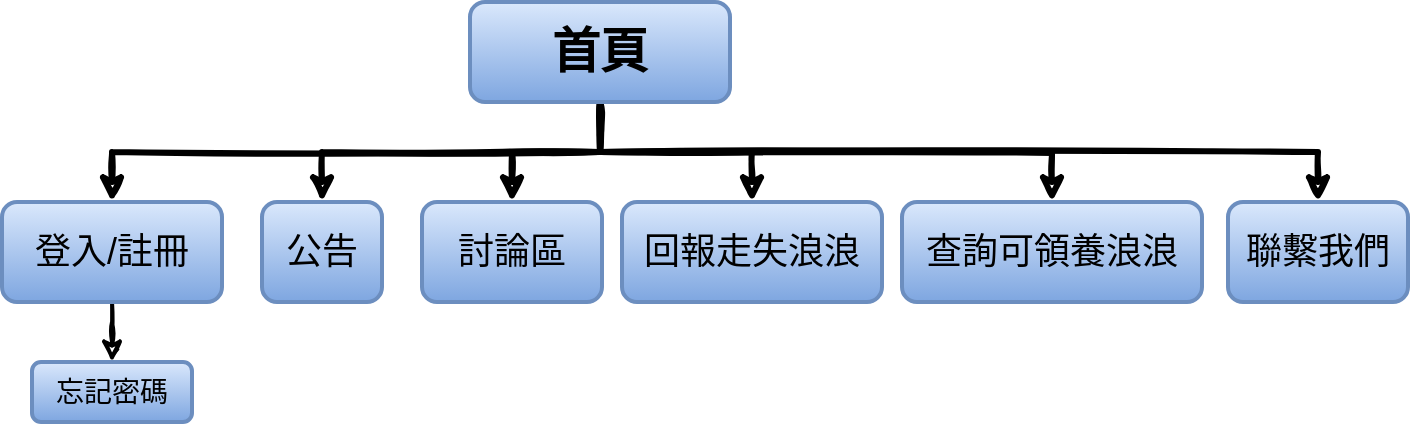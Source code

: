 <mxfile version="14.9.4" type="github" pages="3">
  <diagram id="C5RBs43oDa-KdzZeNtuy" name="Page-1">
    <mxGraphModel dx="868" dy="450" grid="1" gridSize="10" guides="1" tooltips="1" connect="1" arrows="1" fold="1" page="1" pageScale="1" pageWidth="827" pageHeight="1169" math="0" shadow="0">
      <root>
        <mxCell id="WIyWlLk6GJQsqaUBKTNV-0" />
        <mxCell id="WIyWlLk6GJQsqaUBKTNV-1" parent="WIyWlLk6GJQsqaUBKTNV-0" />
        <mxCell id="qFU6kJiqsKWw9SgyE2fp-27" style="edgeStyle=orthogonalEdgeStyle;orthogonalLoop=1;jettySize=auto;html=1;rounded=0;strokeWidth=3;sketch=1;fillColor=#dae8fc;gradientColor=#7ea6e0;" parent="WIyWlLk6GJQsqaUBKTNV-1" source="WIyWlLk6GJQsqaUBKTNV-3" target="qFU6kJiqsKWw9SgyE2fp-5" edge="1">
          <mxGeometry relative="1" as="geometry">
            <Array as="points">
              <mxPoint x="349" y="115" />
              <mxPoint x="305" y="115" />
            </Array>
          </mxGeometry>
        </mxCell>
        <mxCell id="qFU6kJiqsKWw9SgyE2fp-30" style="edgeStyle=orthogonalEdgeStyle;orthogonalLoop=1;jettySize=auto;html=1;exitX=0.5;exitY=1;exitDx=0;exitDy=0;entryX=0.5;entryY=0;entryDx=0;entryDy=0;rounded=0;strokeWidth=3;sketch=1;fillColor=#dae8fc;gradientColor=#7ea6e0;" parent="WIyWlLk6GJQsqaUBKTNV-1" source="WIyWlLk6GJQsqaUBKTNV-3" target="qFU6kJiqsKWw9SgyE2fp-6" edge="1">
          <mxGeometry relative="1" as="geometry" />
        </mxCell>
        <mxCell id="qFU6kJiqsKWw9SgyE2fp-32" style="edgeStyle=orthogonalEdgeStyle;orthogonalLoop=1;jettySize=auto;html=1;rounded=0;strokeWidth=3;sketch=1;fillColor=#dae8fc;gradientColor=#7ea6e0;" parent="WIyWlLk6GJQsqaUBKTNV-1" target="qFU6kJiqsKWw9SgyE2fp-7" edge="1">
          <mxGeometry relative="1" as="geometry">
            <mxPoint x="349" y="115" as="sourcePoint" />
          </mxGeometry>
        </mxCell>
        <mxCell id="qFU6kJiqsKWw9SgyE2fp-34" style="edgeStyle=orthogonalEdgeStyle;orthogonalLoop=1;jettySize=auto;html=1;exitX=0.5;exitY=1;exitDx=0;exitDy=0;rounded=0;strokeWidth=3;sketch=1;fillColor=#dae8fc;gradientColor=#7ea6e0;" parent="WIyWlLk6GJQsqaUBKTNV-1" source="WIyWlLk6GJQsqaUBKTNV-3" target="qFU6kJiqsKWw9SgyE2fp-0" edge="1">
          <mxGeometry relative="1" as="geometry" />
        </mxCell>
        <mxCell id="qFU6kJiqsKWw9SgyE2fp-35" style="edgeStyle=orthogonalEdgeStyle;orthogonalLoop=1;jettySize=auto;html=1;exitX=0.5;exitY=1;exitDx=0;exitDy=0;entryX=0.5;entryY=0;entryDx=0;entryDy=0;rounded=0;strokeWidth=3;sketch=1;fillColor=#dae8fc;gradientColor=#7ea6e0;" parent="WIyWlLk6GJQsqaUBKTNV-1" source="WIyWlLk6GJQsqaUBKTNV-3" target="qFU6kJiqsKWw9SgyE2fp-4" edge="1">
          <mxGeometry relative="1" as="geometry" />
        </mxCell>
        <mxCell id="u5j7smYPGPSjP9-D45vy-1" style="edgeStyle=orthogonalEdgeStyle;rounded=0;sketch=1;orthogonalLoop=1;jettySize=auto;html=1;exitX=0.5;exitY=1;exitDx=0;exitDy=0;entryX=0.5;entryY=0;entryDx=0;entryDy=0;endArrow=classic;endFill=0;strokeWidth=3;" edge="1" parent="WIyWlLk6GJQsqaUBKTNV-1" source="WIyWlLk6GJQsqaUBKTNV-3" target="u5j7smYPGPSjP9-D45vy-0">
          <mxGeometry relative="1" as="geometry" />
        </mxCell>
        <mxCell id="WIyWlLk6GJQsqaUBKTNV-3" value="&lt;font style=&quot;vertical-align: inherit&quot;&gt;&lt;font style=&quot;vertical-align: inherit&quot;&gt;&lt;font style=&quot;vertical-align: inherit&quot;&gt;&lt;font style=&quot;vertical-align: inherit&quot;&gt;&lt;font style=&quot;vertical-align: inherit&quot;&gt;&lt;font style=&quot;vertical-align: inherit ; font-size: 24px&quot;&gt;&lt;b&gt;首頁&lt;/b&gt;&lt;/font&gt;&lt;/font&gt;&lt;/font&gt;&lt;/font&gt;&lt;/font&gt;&lt;/font&gt;" style="rounded=1;whiteSpace=wrap;html=1;fontSize=12;glass=0;strokeWidth=2;shadow=0;fillColor=#dae8fc;strokeColor=#6c8ebf;gradientColor=#7ea6e0;" parent="WIyWlLk6GJQsqaUBKTNV-1" vertex="1">
          <mxGeometry x="284" y="40" width="130" height="50" as="geometry" />
        </mxCell>
        <mxCell id="qFU6kJiqsKWw9SgyE2fp-67" value="" style="edgeStyle=orthogonalEdgeStyle;rounded=0;sketch=1;orthogonalLoop=1;jettySize=auto;html=1;shadow=0;strokeWidth=2;" parent="WIyWlLk6GJQsqaUBKTNV-1" source="qFU6kJiqsKWw9SgyE2fp-0" target="qFU6kJiqsKWw9SgyE2fp-37" edge="1">
          <mxGeometry relative="1" as="geometry" />
        </mxCell>
        <mxCell id="qFU6kJiqsKWw9SgyE2fp-0" value="&lt;font style=&quot;vertical-align: inherit&quot;&gt;&lt;font style=&quot;vertical-align: inherit&quot;&gt;&lt;font style=&quot;vertical-align: inherit&quot;&gt;&lt;font style=&quot;vertical-align: inherit&quot;&gt;&lt;font style=&quot;vertical-align: inherit&quot;&gt;&lt;font style=&quot;vertical-align: inherit ; font-size: 18px&quot;&gt;登入/註冊&lt;/font&gt;&lt;/font&gt;&lt;/font&gt;&lt;/font&gt;&lt;/font&gt;&lt;/font&gt;" style="rounded=1;whiteSpace=wrap;html=1;strokeWidth=2;fillColor=#dae8fc;strokeColor=#6c8ebf;gradientColor=#7ea6e0;" parent="WIyWlLk6GJQsqaUBKTNV-1" vertex="1">
          <mxGeometry x="50" y="140" width="110" height="50" as="geometry" />
        </mxCell>
        <mxCell id="qFU6kJiqsKWw9SgyE2fp-4" value="&lt;font style=&quot;vertical-align: inherit&quot;&gt;&lt;font style=&quot;vertical-align: inherit&quot;&gt;&lt;font style=&quot;vertical-align: inherit&quot;&gt;&lt;font style=&quot;vertical-align: inherit ; font-size: 18px&quot;&gt;公告&lt;/font&gt;&lt;/font&gt;&lt;/font&gt;&lt;/font&gt;" style="rounded=1;whiteSpace=wrap;html=1;strokeWidth=2;fillColor=#dae8fc;strokeColor=#6c8ebf;gradientColor=#7ea6e0;" parent="WIyWlLk6GJQsqaUBKTNV-1" vertex="1">
          <mxGeometry x="180" y="140" width="60" height="50" as="geometry" />
        </mxCell>
        <mxCell id="qFU6kJiqsKWw9SgyE2fp-5" value="&lt;font style=&quot;vertical-align: inherit&quot;&gt;&lt;font style=&quot;vertical-align: inherit&quot;&gt;&lt;font style=&quot;vertical-align: inherit&quot;&gt;&lt;font style=&quot;vertical-align: inherit&quot;&gt;&lt;font style=&quot;vertical-align: inherit&quot;&gt;&lt;font style=&quot;vertical-align: inherit ; font-size: 18px&quot;&gt;討論區&lt;/font&gt;&lt;/font&gt;&lt;/font&gt;&lt;/font&gt;&lt;/font&gt;&lt;/font&gt;" style="rounded=1;whiteSpace=wrap;html=1;strokeWidth=2;fillColor=#dae8fc;strokeColor=#6c8ebf;gradientColor=#7ea6e0;" parent="WIyWlLk6GJQsqaUBKTNV-1" vertex="1">
          <mxGeometry x="260" y="140" width="90" height="50" as="geometry" />
        </mxCell>
        <mxCell id="qFU6kJiqsKWw9SgyE2fp-6" value="&lt;font style=&quot;vertical-align: inherit&quot;&gt;&lt;font style=&quot;vertical-align: inherit&quot;&gt;&lt;font style=&quot;vertical-align: inherit&quot;&gt;&lt;font style=&quot;vertical-align: inherit&quot;&gt;&lt;font style=&quot;vertical-align: inherit&quot;&gt;&lt;font style=&quot;vertical-align: inherit&quot;&gt;&lt;font style=&quot;vertical-align: inherit&quot;&gt;&lt;font style=&quot;vertical-align: inherit&quot;&gt;&lt;font style=&quot;vertical-align: inherit&quot;&gt;&lt;font style=&quot;vertical-align: inherit&quot;&gt;&lt;font style=&quot;vertical-align: inherit&quot;&gt;&lt;font style=&quot;vertical-align: inherit&quot;&gt;&lt;font style=&quot;vertical-align: inherit&quot;&gt;&lt;font style=&quot;vertical-align: inherit&quot;&gt;&lt;font style=&quot;vertical-align: inherit&quot;&gt;&lt;font style=&quot;vertical-align: inherit&quot;&gt;&lt;font style=&quot;vertical-align: inherit&quot;&gt;&lt;font style=&quot;vertical-align: inherit ; font-size: 18px&quot;&gt;回報走失浪浪&lt;/font&gt;&lt;/font&gt;&lt;/font&gt;&lt;/font&gt;&lt;/font&gt;&lt;/font&gt;&lt;/font&gt;&lt;/font&gt;&lt;/font&gt;&lt;/font&gt;&lt;/font&gt;&lt;/font&gt;&lt;/font&gt;&lt;/font&gt;&lt;/font&gt;&lt;/font&gt;&lt;/font&gt;&lt;/font&gt;" style="rounded=1;whiteSpace=wrap;html=1;strokeWidth=2;fillColor=#dae8fc;strokeColor=#6c8ebf;gradientColor=#7ea6e0;" parent="WIyWlLk6GJQsqaUBKTNV-1" vertex="1">
          <mxGeometry x="360" y="140" width="130" height="50" as="geometry" />
        </mxCell>
        <mxCell id="qFU6kJiqsKWw9SgyE2fp-7" value="&lt;font style=&quot;vertical-align: inherit&quot;&gt;&lt;font style=&quot;vertical-align: inherit&quot;&gt;&lt;font style=&quot;vertical-align: inherit&quot;&gt;&lt;font style=&quot;vertical-align: inherit&quot;&gt;&lt;font style=&quot;vertical-align: inherit&quot;&gt;&lt;font style=&quot;vertical-align: inherit&quot;&gt;&lt;font style=&quot;vertical-align: inherit&quot;&gt;&lt;font style=&quot;vertical-align: inherit&quot;&gt;&lt;font style=&quot;vertical-align: inherit&quot;&gt;&lt;font style=&quot;vertical-align: inherit&quot;&gt;&lt;font style=&quot;vertical-align: inherit&quot;&gt;&lt;font style=&quot;vertical-align: inherit ; font-size: 18px&quot;&gt;&lt;font style=&quot;vertical-align: inherit&quot;&gt;&lt;font style=&quot;vertical-align: inherit&quot;&gt;&lt;font style=&quot;vertical-align: inherit&quot;&gt;&lt;font style=&quot;vertical-align: inherit&quot;&gt;&lt;font style=&quot;vertical-align: inherit&quot;&gt;&lt;font style=&quot;vertical-align: inherit&quot;&gt;&lt;font style=&quot;vertical-align: inherit&quot;&gt;&lt;font style=&quot;vertical-align: inherit&quot;&gt;查詢可領養浪浪&lt;/font&gt;&lt;/font&gt;&lt;/font&gt;&lt;/font&gt;&lt;/font&gt;&lt;/font&gt;&lt;/font&gt;&lt;/font&gt;&lt;/font&gt;&lt;/font&gt;&lt;/font&gt;&lt;/font&gt;&lt;/font&gt;&lt;/font&gt;&lt;/font&gt;&lt;/font&gt;&lt;/font&gt;&lt;/font&gt;&lt;/font&gt;&lt;/font&gt;" style="rounded=1;whiteSpace=wrap;html=1;strokeWidth=2;fillColor=#dae8fc;strokeColor=#6c8ebf;gradientColor=#7ea6e0;" parent="WIyWlLk6GJQsqaUBKTNV-1" vertex="1">
          <mxGeometry x="500" y="140" width="150" height="50" as="geometry" />
        </mxCell>
        <mxCell id="qFU6kJiqsKWw9SgyE2fp-37" value="&lt;font style=&quot;font-size: 14px&quot;&gt;忘記密碼&lt;/font&gt;" style="rounded=1;whiteSpace=wrap;html=1;strokeWidth=2;fillColor=#dae8fc;strokeColor=#6c8ebf;gradientColor=#7ea6e0;" parent="WIyWlLk6GJQsqaUBKTNV-1" vertex="1">
          <mxGeometry x="65" y="220" width="80" height="30" as="geometry" />
        </mxCell>
        <mxCell id="u5j7smYPGPSjP9-D45vy-0" value="&lt;span style=&quot;font-size: 18px&quot;&gt;聯繫我們&lt;/span&gt;" style="rounded=1;whiteSpace=wrap;html=1;strokeWidth=2;fillColor=#dae8fc;strokeColor=#6c8ebf;gradientColor=#7ea6e0;" vertex="1" parent="WIyWlLk6GJQsqaUBKTNV-1">
          <mxGeometry x="663" y="140" width="90" height="50" as="geometry" />
        </mxCell>
      </root>
    </mxGraphModel>
  </diagram>
  <diagram id="ylwPrpy8vo04IY9MgSTe" name="Page-2">
    <mxGraphModel dx="868" dy="450" grid="1" gridSize="10" guides="1" tooltips="1" connect="1" arrows="1" fold="1" page="1" pageScale="1" pageWidth="827" pageHeight="1169" math="0" shadow="0">
      <root>
        <mxCell id="2uOfOnQ0oqOnc-Azucxp-0" />
        <mxCell id="2uOfOnQ0oqOnc-Azucxp-1" parent="2uOfOnQ0oqOnc-Azucxp-0" />
        <mxCell id="KVXqDyoey2azLMz4zR9g-3" value="&lt;font style=&quot;font-size: 18px&quot;&gt;&lt;b&gt;&lt;br&gt;&lt;/b&gt;&lt;br&gt;&lt;/font&gt;" style="shape=actor;whiteSpace=wrap;html=1;strokeWidth=2;fillColor=#dae8fc;strokeColor=#6c8ebf;gradientColor=#7ea6e0;" parent="2uOfOnQ0oqOnc-Azucxp-1" vertex="1">
          <mxGeometry x="87" y="111" width="60" height="70" as="geometry" />
        </mxCell>
        <mxCell id="KVXqDyoey2azLMz4zR9g-4" value="&lt;font style=&quot;vertical-align: inherit&quot;&gt;&lt;font style=&quot;vertical-align: inherit&quot;&gt;&lt;font style=&quot;vertical-align: inherit&quot;&gt;&lt;font style=&quot;vertical-align: inherit&quot;&gt;&lt;font style=&quot;vertical-align: inherit&quot;&gt;&lt;font style=&quot;vertical-align: inherit ; font-size: 18px&quot;&gt;查看通報紀錄&lt;/font&gt;&lt;/font&gt;&lt;/font&gt;&lt;/font&gt;&lt;/font&gt;&lt;/font&gt;" style="rounded=1;whiteSpace=wrap;html=1;strokeWidth=2;fillColor=#dae8fc;strokeColor=#6c8ebf;gradientColor=#7ea6e0;" parent="2uOfOnQ0oqOnc-Azucxp-1" vertex="1">
          <mxGeometry x="165" y="240" width="130" height="50" as="geometry" />
        </mxCell>
        <mxCell id="KVXqDyoey2azLMz4zR9g-5" value="&lt;font style=&quot;vertical-align: inherit&quot;&gt;&lt;font style=&quot;vertical-align: inherit&quot;&gt;&lt;font style=&quot;vertical-align: inherit&quot;&gt;&lt;font style=&quot;vertical-align: inherit&quot;&gt;&lt;font style=&quot;vertical-align: inherit&quot;&gt;&lt;font style=&quot;vertical-align: inherit ; font-size: 18px&quot;&gt;收藏待認養浪浪&lt;/font&gt;&lt;/font&gt;&lt;/font&gt;&lt;/font&gt;&lt;/font&gt;&lt;/font&gt;" style="rounded=1;whiteSpace=wrap;html=1;strokeWidth=2;fillColor=#dae8fc;strokeColor=#6c8ebf;gradientColor=#7ea6e0;" parent="2uOfOnQ0oqOnc-Azucxp-1" vertex="1">
          <mxGeometry x="320" y="240" width="130" height="50" as="geometry" />
        </mxCell>
        <mxCell id="KVXqDyoey2azLMz4zR9g-6" value="" style="edgeStyle=orthogonalEdgeStyle;rounded=1;sketch=1;orthogonalLoop=1;jettySize=auto;html=1;shadow=0;strokeWidth=2;fillColor=#dae8fc;gradientColor=#7ea6e0;" parent="2uOfOnQ0oqOnc-Azucxp-1" source="KVXqDyoey2azLMz4zR9g-7" target="KVXqDyoey2azLMz4zR9g-8" edge="1">
          <mxGeometry relative="1" as="geometry" />
        </mxCell>
        <mxCell id="KVXqDyoey2azLMz4zR9g-7" value="&lt;span style=&quot;font-size: 18px&quot;&gt;我的帳戶&lt;/span&gt;" style="rounded=1;whiteSpace=wrap;html=1;strokeWidth=2;fillColor=#dae8fc;strokeColor=#6c8ebf;gradientColor=#7ea6e0;" parent="2uOfOnQ0oqOnc-Azucxp-1" vertex="1">
          <mxGeometry x="30" y="240" width="110" height="50" as="geometry" />
        </mxCell>
        <mxCell id="KVXqDyoey2azLMz4zR9g-8" value="&lt;font style=&quot;font-size: 14px&quot;&gt;基本資料修改&lt;/font&gt;" style="rounded=1;whiteSpace=wrap;html=1;strokeWidth=2;fillColor=#dae8fc;strokeColor=#6c8ebf;gradientColor=#7ea6e0;" parent="2uOfOnQ0oqOnc-Azucxp-1" vertex="1">
          <mxGeometry x="37.5" y="320" width="95" height="40" as="geometry" />
        </mxCell>
        <mxCell id="KVXqDyoey2azLMz4zR9g-9" style="edgeStyle=orthogonalEdgeStyle;orthogonalLoop=1;jettySize=auto;html=1;rounded=0;strokeWidth=3;sketch=1;fillColor=#dae8fc;gradientColor=#7ea6e0;" parent="2uOfOnQ0oqOnc-Azucxp-1" source="KVXqDyoey2azLMz4zR9g-14" target="KVXqDyoey2azLMz4zR9g-19" edge="1">
          <mxGeometry relative="1" as="geometry">
            <Array as="points">
              <mxPoint x="399" y="125" />
              <mxPoint x="355" y="125" />
            </Array>
          </mxGeometry>
        </mxCell>
        <mxCell id="KVXqDyoey2azLMz4zR9g-10" style="edgeStyle=orthogonalEdgeStyle;orthogonalLoop=1;jettySize=auto;html=1;exitX=0.5;exitY=1;exitDx=0;exitDy=0;entryX=0.5;entryY=0;entryDx=0;entryDy=0;rounded=0;strokeWidth=3;sketch=1;fillColor=#dae8fc;gradientColor=#7ea6e0;" parent="2uOfOnQ0oqOnc-Azucxp-1" source="KVXqDyoey2azLMz4zR9g-14" target="KVXqDyoey2azLMz4zR9g-20" edge="1">
          <mxGeometry relative="1" as="geometry" />
        </mxCell>
        <mxCell id="KVXqDyoey2azLMz4zR9g-11" style="edgeStyle=orthogonalEdgeStyle;orthogonalLoop=1;jettySize=auto;html=1;rounded=0;strokeWidth=3;sketch=1;fillColor=#dae8fc;gradientColor=#7ea6e0;" parent="2uOfOnQ0oqOnc-Azucxp-1" target="KVXqDyoey2azLMz4zR9g-21" edge="1">
          <mxGeometry relative="1" as="geometry">
            <mxPoint x="399" y="125" as="sourcePoint" />
          </mxGeometry>
        </mxCell>
        <mxCell id="KVXqDyoey2azLMz4zR9g-12" style="edgeStyle=orthogonalEdgeStyle;orthogonalLoop=1;jettySize=auto;html=1;exitX=0.5;exitY=1;exitDx=0;exitDy=0;rounded=0;strokeWidth=3;sketch=1;fillColor=#dae8fc;gradientColor=#7ea6e0;" parent="2uOfOnQ0oqOnc-Azucxp-1" source="KVXqDyoey2azLMz4zR9g-14" edge="1">
          <mxGeometry relative="1" as="geometry">
            <mxPoint x="155" y="150" as="targetPoint" />
          </mxGeometry>
        </mxCell>
        <mxCell id="KVXqDyoey2azLMz4zR9g-13" style="edgeStyle=orthogonalEdgeStyle;orthogonalLoop=1;jettySize=auto;html=1;exitX=0.5;exitY=1;exitDx=0;exitDy=0;entryX=0.5;entryY=0;entryDx=0;entryDy=0;rounded=0;strokeWidth=3;sketch=1;fillColor=#dae8fc;gradientColor=#7ea6e0;" parent="2uOfOnQ0oqOnc-Azucxp-1" source="KVXqDyoey2azLMz4zR9g-14" target="KVXqDyoey2azLMz4zR9g-18" edge="1">
          <mxGeometry relative="1" as="geometry" />
        </mxCell>
        <mxCell id="NdOTBrbip_YBvgTUANbs-1" style="edgeStyle=orthogonalEdgeStyle;rounded=0;sketch=1;orthogonalLoop=1;jettySize=auto;html=1;exitX=0.5;exitY=1;exitDx=0;exitDy=0;endArrow=classic;endFill=0;strokeWidth=3;" edge="1" parent="2uOfOnQ0oqOnc-Azucxp-1" source="KVXqDyoey2azLMz4zR9g-14" target="NdOTBrbip_YBvgTUANbs-0">
          <mxGeometry relative="1" as="geometry" />
        </mxCell>
        <mxCell id="KVXqDyoey2azLMz4zR9g-14" value="&lt;font style=&quot;vertical-align: inherit&quot;&gt;&lt;font style=&quot;vertical-align: inherit&quot;&gt;&lt;font style=&quot;vertical-align: inherit&quot;&gt;&lt;font style=&quot;vertical-align: inherit&quot;&gt;&lt;font style=&quot;vertical-align: inherit&quot;&gt;&lt;font style=&quot;vertical-align: inherit ; font-size: 24px&quot;&gt;&lt;b&gt;首頁&lt;/b&gt;&lt;/font&gt;&lt;/font&gt;&lt;/font&gt;&lt;/font&gt;&lt;/font&gt;&lt;/font&gt;" style="rounded=1;whiteSpace=wrap;html=1;fontSize=12;glass=0;strokeWidth=2;shadow=0;fillColor=#dae8fc;strokeColor=#6c8ebf;gradientColor=#7ea6e0;" parent="2uOfOnQ0oqOnc-Azucxp-1" vertex="1">
          <mxGeometry x="334" y="50" width="130" height="50" as="geometry" />
        </mxCell>
        <mxCell id="KVXqDyoey2azLMz4zR9g-18" value="&lt;font style=&quot;vertical-align: inherit&quot;&gt;&lt;font style=&quot;vertical-align: inherit&quot;&gt;&lt;font style=&quot;vertical-align: inherit&quot;&gt;&lt;font style=&quot;vertical-align: inherit ; font-size: 18px&quot;&gt;公告&lt;/font&gt;&lt;/font&gt;&lt;/font&gt;&lt;/font&gt;" style="rounded=1;whiteSpace=wrap;html=1;strokeWidth=2;fillColor=#dae8fc;strokeColor=#6c8ebf;gradientColor=#7ea6e0;" parent="2uOfOnQ0oqOnc-Azucxp-1" vertex="1">
          <mxGeometry x="240" y="150" width="60" height="50" as="geometry" />
        </mxCell>
        <mxCell id="KVXqDyoey2azLMz4zR9g-19" value="&lt;font style=&quot;vertical-align: inherit&quot;&gt;&lt;font style=&quot;vertical-align: inherit&quot;&gt;&lt;font style=&quot;vertical-align: inherit&quot;&gt;&lt;font style=&quot;vertical-align: inherit&quot;&gt;&lt;font style=&quot;vertical-align: inherit&quot;&gt;&lt;font style=&quot;vertical-align: inherit ; font-size: 18px&quot;&gt;討論區&lt;/font&gt;&lt;/font&gt;&lt;/font&gt;&lt;/font&gt;&lt;/font&gt;&lt;/font&gt;" style="rounded=1;whiteSpace=wrap;html=1;strokeWidth=2;fillColor=#dae8fc;strokeColor=#6c8ebf;gradientColor=#7ea6e0;" parent="2uOfOnQ0oqOnc-Azucxp-1" vertex="1">
          <mxGeometry x="310" y="150" width="90" height="50" as="geometry" />
        </mxCell>
        <mxCell id="KVXqDyoey2azLMz4zR9g-20" value="&lt;font style=&quot;vertical-align: inherit&quot;&gt;&lt;font style=&quot;vertical-align: inherit&quot;&gt;&lt;font style=&quot;vertical-align: inherit&quot;&gt;&lt;font style=&quot;vertical-align: inherit&quot;&gt;&lt;font style=&quot;vertical-align: inherit&quot;&gt;&lt;font style=&quot;vertical-align: inherit&quot;&gt;&lt;font style=&quot;vertical-align: inherit&quot;&gt;&lt;font style=&quot;vertical-align: inherit&quot;&gt;&lt;font style=&quot;vertical-align: inherit&quot;&gt;&lt;font style=&quot;vertical-align: inherit&quot;&gt;&lt;font style=&quot;vertical-align: inherit&quot;&gt;&lt;font style=&quot;vertical-align: inherit&quot;&gt;&lt;font style=&quot;vertical-align: inherit&quot;&gt;&lt;font style=&quot;vertical-align: inherit&quot;&gt;&lt;font style=&quot;vertical-align: inherit&quot;&gt;&lt;font style=&quot;vertical-align: inherit&quot;&gt;&lt;font style=&quot;vertical-align: inherit&quot;&gt;&lt;font style=&quot;vertical-align: inherit ; font-size: 18px&quot;&gt;回報走失浪浪&lt;/font&gt;&lt;/font&gt;&lt;/font&gt;&lt;/font&gt;&lt;/font&gt;&lt;/font&gt;&lt;/font&gt;&lt;/font&gt;&lt;/font&gt;&lt;/font&gt;&lt;/font&gt;&lt;/font&gt;&lt;/font&gt;&lt;/font&gt;&lt;/font&gt;&lt;/font&gt;&lt;/font&gt;&lt;/font&gt;" style="rounded=1;whiteSpace=wrap;html=1;strokeWidth=2;fillColor=#dae8fc;strokeColor=#6c8ebf;gradientColor=#7ea6e0;" parent="2uOfOnQ0oqOnc-Azucxp-1" vertex="1">
          <mxGeometry x="410" y="150" width="130" height="50" as="geometry" />
        </mxCell>
        <mxCell id="KVXqDyoey2azLMz4zR9g-21" value="&lt;font style=&quot;vertical-align: inherit&quot;&gt;&lt;font style=&quot;vertical-align: inherit&quot;&gt;&lt;font style=&quot;vertical-align: inherit&quot;&gt;&lt;font style=&quot;vertical-align: inherit&quot;&gt;&lt;font style=&quot;vertical-align: inherit&quot;&gt;&lt;font style=&quot;vertical-align: inherit&quot;&gt;&lt;font style=&quot;vertical-align: inherit&quot;&gt;&lt;font style=&quot;vertical-align: inherit&quot;&gt;&lt;font style=&quot;vertical-align: inherit&quot;&gt;&lt;font style=&quot;vertical-align: inherit&quot;&gt;&lt;font style=&quot;vertical-align: inherit&quot;&gt;&lt;font style=&quot;vertical-align: inherit ; font-size: 18px&quot;&gt;&lt;font style=&quot;vertical-align: inherit&quot;&gt;&lt;font style=&quot;vertical-align: inherit&quot;&gt;&lt;font style=&quot;vertical-align: inherit&quot;&gt;&lt;font style=&quot;vertical-align: inherit&quot;&gt;&lt;font style=&quot;vertical-align: inherit&quot;&gt;&lt;font style=&quot;vertical-align: inherit&quot;&gt;&lt;font style=&quot;vertical-align: inherit&quot;&gt;&lt;font style=&quot;vertical-align: inherit&quot;&gt;查詢可領養浪浪&lt;/font&gt;&lt;/font&gt;&lt;/font&gt;&lt;/font&gt;&lt;/font&gt;&lt;/font&gt;&lt;/font&gt;&lt;/font&gt;&lt;/font&gt;&lt;/font&gt;&lt;/font&gt;&lt;/font&gt;&lt;/font&gt;&lt;/font&gt;&lt;/font&gt;&lt;/font&gt;&lt;/font&gt;&lt;/font&gt;&lt;/font&gt;&lt;/font&gt;" style="rounded=1;whiteSpace=wrap;html=1;strokeWidth=2;fillColor=#dae8fc;strokeColor=#6c8ebf;gradientColor=#7ea6e0;" parent="2uOfOnQ0oqOnc-Azucxp-1" vertex="1">
          <mxGeometry x="550" y="150" width="150" height="50" as="geometry" />
        </mxCell>
        <mxCell id="KVXqDyoey2azLMz4zR9g-23" style="edgeStyle=orthogonalEdgeStyle;rounded=0;sketch=1;orthogonalLoop=1;jettySize=auto;html=1;exitX=0.5;exitY=1;exitDx=0;exitDy=0;shadow=0;strokeColor=#000000;strokeWidth=2;" parent="2uOfOnQ0oqOnc-Azucxp-1" source="KVXqDyoey2azLMz4zR9g-3" target="KVXqDyoey2azLMz4zR9g-3" edge="1">
          <mxGeometry relative="1" as="geometry" />
        </mxCell>
        <mxCell id="u2h1riTPJAJKMvZRWZSC-2" value="" style="edgeStyle=orthogonalEdgeStyle;rounded=0;orthogonalLoop=1;jettySize=auto;html=1;" edge="1" parent="2uOfOnQ0oqOnc-Azucxp-1" source="KVXqDyoey2azLMz4zR9g-24">
          <mxGeometry relative="1" as="geometry">
            <mxPoint x="380" y="220" as="targetPoint" />
          </mxGeometry>
        </mxCell>
        <mxCell id="u2h1riTPJAJKMvZRWZSC-10" value="" style="edgeStyle=orthogonalEdgeStyle;rounded=0;sketch=1;orthogonalLoop=1;jettySize=auto;html=1;endArrow=classic;endFill=0;strokeWidth=3;" edge="1" parent="2uOfOnQ0oqOnc-Azucxp-1" source="u2h1riTPJAJKMvZRWZSC-4" target="KVXqDyoey2azLMz4zR9g-4">
          <mxGeometry relative="1" as="geometry" />
        </mxCell>
        <mxCell id="u2h1riTPJAJKMvZRWZSC-11" style="edgeStyle=orthogonalEdgeStyle;rounded=0;sketch=1;orthogonalLoop=1;jettySize=auto;html=1;exitX=0.5;exitY=1;exitDx=0;exitDy=0;entryX=0.5;entryY=0;entryDx=0;entryDy=0;endArrow=classic;endFill=0;strokeWidth=3;" edge="1" parent="2uOfOnQ0oqOnc-Azucxp-1" source="u2h1riTPJAJKMvZRWZSC-4" target="KVXqDyoey2azLMz4zR9g-7">
          <mxGeometry relative="1" as="geometry" />
        </mxCell>
        <mxCell id="u2h1riTPJAJKMvZRWZSC-12" style="edgeStyle=orthogonalEdgeStyle;rounded=0;sketch=1;orthogonalLoop=1;jettySize=auto;html=1;exitX=0.5;exitY=1;exitDx=0;exitDy=0;entryX=0.5;entryY=0;entryDx=0;entryDy=0;endArrow=classic;endFill=0;strokeWidth=3;" edge="1" parent="2uOfOnQ0oqOnc-Azucxp-1" source="u2h1riTPJAJKMvZRWZSC-4" target="KVXqDyoey2azLMz4zR9g-5">
          <mxGeometry relative="1" as="geometry" />
        </mxCell>
        <mxCell id="u2h1riTPJAJKMvZRWZSC-4" value="&lt;span style=&quot;font-size: 18px&quot;&gt;會員中心&lt;/span&gt;" style="rounded=1;whiteSpace=wrap;html=1;strokeWidth=2;fillColor=#dae8fc;strokeColor=#6c8ebf;gradientColor=#7ea6e0;opacity=90;" vertex="1" parent="2uOfOnQ0oqOnc-Azucxp-1">
          <mxGeometry x="107.5" y="150" width="105" height="50" as="geometry" />
        </mxCell>
        <mxCell id="NdOTBrbip_YBvgTUANbs-0" value="&lt;font style=&quot;vertical-align: inherit&quot;&gt;&lt;font style=&quot;vertical-align: inherit&quot;&gt;&lt;font style=&quot;vertical-align: inherit&quot;&gt;&lt;font style=&quot;vertical-align: inherit&quot;&gt;&lt;font style=&quot;vertical-align: inherit&quot;&gt;&lt;font style=&quot;vertical-align: inherit ; font-size: 18px&quot;&gt;聯繫我們&lt;/font&gt;&lt;/font&gt;&lt;/font&gt;&lt;/font&gt;&lt;/font&gt;&lt;/font&gt;" style="rounded=1;whiteSpace=wrap;html=1;strokeWidth=2;fillColor=#dae8fc;strokeColor=#6c8ebf;gradientColor=#7ea6e0;" vertex="1" parent="2uOfOnQ0oqOnc-Azucxp-1">
          <mxGeometry x="710" y="150" width="90" height="50" as="geometry" />
        </mxCell>
      </root>
    </mxGraphModel>
  </diagram>
  <diagram id="Dy8drYYpxGSPJ6XR2Pdz" name="Page-3">
    <mxGraphModel dx="868" dy="450" grid="1" gridSize="10" guides="1" tooltips="1" connect="1" arrows="1" fold="1" page="1" pageScale="1" pageWidth="827" pageHeight="1169" math="0" shadow="0">
      <root>
        <mxCell id="HJ3Jkw_UHDuYOVooZlWE-0" />
        <mxCell id="HJ3Jkw_UHDuYOVooZlWE-1" parent="HJ3Jkw_UHDuYOVooZlWE-0" />
        <mxCell id="ZBtbhfXy5YIw9QJSW3RY-1" value="&lt;font style=&quot;font-size: 18px&quot;&gt;&lt;br&gt;&lt;/font&gt;" style="shape=actor;whiteSpace=wrap;html=1;strokeWidth=2;fillColor=#dae8fc;strokeColor=#6c8ebf;gradientColor=#7ea6e0;" parent="HJ3Jkw_UHDuYOVooZlWE-1" vertex="1">
          <mxGeometry x="100" y="90" width="60" height="70" as="geometry" />
        </mxCell>
        <mxCell id="ZBtbhfXy5YIw9QJSW3RY-5" value="&lt;span style=&quot;font-size: 18px&quot;&gt;公告管理&lt;/span&gt;" style="rounded=1;whiteSpace=wrap;html=1;strokeWidth=2;fillColor=#dae8fc;strokeColor=#6c8ebf;gradientColor=#7ea6e0;" parent="HJ3Jkw_UHDuYOVooZlWE-1" vertex="1">
          <mxGeometry x="122.5" y="230" width="95" height="50" as="geometry" />
        </mxCell>
        <mxCell id="ZBtbhfXy5YIw9QJSW3RY-6" value="&lt;span style=&quot;font-size: 18px&quot;&gt;待認養浪浪管理&lt;br&gt;&lt;/span&gt;" style="rounded=1;whiteSpace=wrap;html=1;strokeWidth=2;fillColor=#dae8fc;strokeColor=#6c8ebf;gradientColor=#7ea6e0;" parent="HJ3Jkw_UHDuYOVooZlWE-1" vertex="1">
          <mxGeometry x="230" y="230" width="140" height="50" as="geometry" />
        </mxCell>
        <mxCell id="ZBtbhfXy5YIw9QJSW3RY-7" value="&lt;font style=&quot;vertical-align: inherit&quot;&gt;&lt;font style=&quot;vertical-align: inherit&quot;&gt;&lt;font style=&quot;vertical-align: inherit&quot;&gt;&lt;font style=&quot;vertical-align: inherit&quot;&gt;&lt;font style=&quot;vertical-align: inherit&quot;&gt;&lt;font style=&quot;vertical-align: inherit ; font-size: 18px&quot;&gt;用戶管理&lt;/font&gt;&lt;/font&gt;&lt;/font&gt;&lt;/font&gt;&lt;/font&gt;&lt;/font&gt;" style="rounded=1;whiteSpace=wrap;html=1;strokeWidth=2;fillColor=#dae8fc;strokeColor=#6c8ebf;gradientColor=#7ea6e0;" parent="HJ3Jkw_UHDuYOVooZlWE-1" vertex="1">
          <mxGeometry x="20" y="230" width="90" height="50" as="geometry" />
        </mxCell>
        <mxCell id="4ADrprKQNvEABs84dZQ6-0" style="edgeStyle=orthogonalEdgeStyle;orthogonalLoop=1;jettySize=auto;html=1;rounded=0;strokeWidth=3;sketch=1;fillColor=#dae8fc;gradientColor=#7ea6e0;" parent="HJ3Jkw_UHDuYOVooZlWE-1" source="4ADrprKQNvEABs84dZQ6-5" target="4ADrprKQNvEABs84dZQ6-9" edge="1">
          <mxGeometry relative="1" as="geometry">
            <Array as="points">
              <mxPoint x="419" y="105" />
              <mxPoint x="375" y="105" />
            </Array>
          </mxGeometry>
        </mxCell>
        <mxCell id="4ADrprKQNvEABs84dZQ6-1" style="edgeStyle=orthogonalEdgeStyle;orthogonalLoop=1;jettySize=auto;html=1;exitX=0.5;exitY=1;exitDx=0;exitDy=0;entryX=0.5;entryY=0;entryDx=0;entryDy=0;rounded=0;strokeWidth=3;sketch=1;fillColor=#dae8fc;gradientColor=#7ea6e0;" parent="HJ3Jkw_UHDuYOVooZlWE-1" source="4ADrprKQNvEABs84dZQ6-5" target="4ADrprKQNvEABs84dZQ6-10" edge="1">
          <mxGeometry relative="1" as="geometry" />
        </mxCell>
        <mxCell id="4ADrprKQNvEABs84dZQ6-2" style="edgeStyle=orthogonalEdgeStyle;orthogonalLoop=1;jettySize=auto;html=1;rounded=0;strokeWidth=3;sketch=1;fillColor=#dae8fc;gradientColor=#7ea6e0;" parent="HJ3Jkw_UHDuYOVooZlWE-1" target="4ADrprKQNvEABs84dZQ6-11" edge="1">
          <mxGeometry relative="1" as="geometry">
            <mxPoint x="419" y="105" as="sourcePoint" />
          </mxGeometry>
        </mxCell>
        <mxCell id="4ADrprKQNvEABs84dZQ6-3" style="edgeStyle=orthogonalEdgeStyle;orthogonalLoop=1;jettySize=auto;html=1;exitX=0.5;exitY=1;exitDx=0;exitDy=0;rounded=0;strokeWidth=3;sketch=1;fillColor=#dae8fc;gradientColor=#7ea6e0;" parent="HJ3Jkw_UHDuYOVooZlWE-1" source="4ADrprKQNvEABs84dZQ6-5" target="4ADrprKQNvEABs84dZQ6-7" edge="1">
          <mxGeometry relative="1" as="geometry" />
        </mxCell>
        <mxCell id="4ADrprKQNvEABs84dZQ6-4" style="edgeStyle=orthogonalEdgeStyle;orthogonalLoop=1;jettySize=auto;html=1;exitX=0.5;exitY=1;exitDx=0;exitDy=0;entryX=0.5;entryY=0;entryDx=0;entryDy=0;rounded=0;strokeWidth=3;sketch=1;fillColor=#dae8fc;gradientColor=#7ea6e0;" parent="HJ3Jkw_UHDuYOVooZlWE-1" source="4ADrprKQNvEABs84dZQ6-5" target="4ADrprKQNvEABs84dZQ6-8" edge="1">
          <mxGeometry relative="1" as="geometry" />
        </mxCell>
        <mxCell id="vyJ4uplFLMcLtn4wFcxq-1" style="edgeStyle=orthogonalEdgeStyle;rounded=0;sketch=1;orthogonalLoop=1;jettySize=auto;html=1;exitX=0.5;exitY=1;exitDx=0;exitDy=0;entryX=0.5;entryY=0;entryDx=0;entryDy=0;endArrow=classic;endFill=0;strokeWidth=3;" edge="1" parent="HJ3Jkw_UHDuYOVooZlWE-1" source="4ADrprKQNvEABs84dZQ6-5" target="vyJ4uplFLMcLtn4wFcxq-0">
          <mxGeometry relative="1" as="geometry" />
        </mxCell>
        <mxCell id="4ADrprKQNvEABs84dZQ6-5" value="&lt;font style=&quot;vertical-align: inherit&quot;&gt;&lt;font style=&quot;vertical-align: inherit&quot;&gt;&lt;font style=&quot;vertical-align: inherit&quot;&gt;&lt;font style=&quot;vertical-align: inherit&quot;&gt;&lt;font style=&quot;vertical-align: inherit&quot;&gt;&lt;font style=&quot;vertical-align: inherit ; font-size: 24px&quot;&gt;&lt;b&gt;首頁&lt;/b&gt;&lt;/font&gt;&lt;/font&gt;&lt;/font&gt;&lt;/font&gt;&lt;/font&gt;&lt;/font&gt;" style="rounded=1;whiteSpace=wrap;html=1;fontSize=12;glass=0;strokeWidth=2;shadow=0;fillColor=#dae8fc;strokeColor=#6c8ebf;gradientColor=#7ea6e0;" parent="HJ3Jkw_UHDuYOVooZlWE-1" vertex="1">
          <mxGeometry x="354" y="30" width="130" height="50" as="geometry" />
        </mxCell>
        <mxCell id="Htv2awJHqaCBMRKH8wUr-0" value="" style="edgeStyle=orthogonalEdgeStyle;rounded=0;sketch=1;orthogonalLoop=1;jettySize=auto;html=1;endArrow=classic;endFill=0;strokeWidth=3;" edge="1" parent="HJ3Jkw_UHDuYOVooZlWE-1" source="4ADrprKQNvEABs84dZQ6-7" target="ZBtbhfXy5YIw9QJSW3RY-6">
          <mxGeometry relative="1" as="geometry" />
        </mxCell>
        <mxCell id="Htv2awJHqaCBMRKH8wUr-1" style="edgeStyle=orthogonalEdgeStyle;rounded=0;sketch=1;orthogonalLoop=1;jettySize=auto;html=1;exitX=0.5;exitY=1;exitDx=0;exitDy=0;entryX=0.5;entryY=0;entryDx=0;entryDy=0;endArrow=classic;endFill=0;strokeWidth=3;" edge="1" parent="HJ3Jkw_UHDuYOVooZlWE-1" source="4ADrprKQNvEABs84dZQ6-7" target="ZBtbhfXy5YIw9QJSW3RY-5">
          <mxGeometry relative="1" as="geometry" />
        </mxCell>
        <mxCell id="Htv2awJHqaCBMRKH8wUr-2" style="edgeStyle=orthogonalEdgeStyle;rounded=0;sketch=1;orthogonalLoop=1;jettySize=auto;html=1;exitX=0.5;exitY=1;exitDx=0;exitDy=0;endArrow=classic;endFill=0;strokeWidth=3;" edge="1" parent="HJ3Jkw_UHDuYOVooZlWE-1" source="4ADrprKQNvEABs84dZQ6-7" target="ZBtbhfXy5YIw9QJSW3RY-7">
          <mxGeometry relative="1" as="geometry" />
        </mxCell>
        <mxCell id="4ADrprKQNvEABs84dZQ6-7" value="&lt;span style=&quot;font-size: 18px&quot;&gt;管理中心&lt;/span&gt;" style="rounded=1;whiteSpace=wrap;html=1;strokeWidth=2;fillColor=#dae8fc;strokeColor=#6c8ebf;gradientColor=#7ea6e0;opacity=90;" parent="HJ3Jkw_UHDuYOVooZlWE-1" vertex="1">
          <mxGeometry x="120" y="130" width="110" height="50" as="geometry" />
        </mxCell>
        <mxCell id="4ADrprKQNvEABs84dZQ6-8" value="&lt;font style=&quot;vertical-align: inherit&quot;&gt;&lt;font style=&quot;vertical-align: inherit&quot;&gt;&lt;font style=&quot;vertical-align: inherit&quot;&gt;&lt;font style=&quot;vertical-align: inherit ; font-size: 18px&quot;&gt;公告&lt;/font&gt;&lt;/font&gt;&lt;/font&gt;&lt;/font&gt;" style="rounded=1;whiteSpace=wrap;html=1;strokeWidth=2;fillColor=#dae8fc;strokeColor=#6c8ebf;gradientColor=#7ea6e0;" parent="HJ3Jkw_UHDuYOVooZlWE-1" vertex="1">
          <mxGeometry x="250" y="130" width="60" height="50" as="geometry" />
        </mxCell>
        <mxCell id="4ADrprKQNvEABs84dZQ6-9" value="&lt;font style=&quot;vertical-align: inherit&quot;&gt;&lt;font style=&quot;vertical-align: inherit&quot;&gt;&lt;font style=&quot;vertical-align: inherit&quot;&gt;&lt;font style=&quot;vertical-align: inherit&quot;&gt;&lt;font style=&quot;vertical-align: inherit&quot;&gt;&lt;font style=&quot;vertical-align: inherit ; font-size: 18px&quot;&gt;討論區&lt;/font&gt;&lt;/font&gt;&lt;/font&gt;&lt;/font&gt;&lt;/font&gt;&lt;/font&gt;" style="rounded=1;whiteSpace=wrap;html=1;strokeWidth=2;fillColor=#dae8fc;strokeColor=#6c8ebf;gradientColor=#7ea6e0;" parent="HJ3Jkw_UHDuYOVooZlWE-1" vertex="1">
          <mxGeometry x="324" y="130" width="90" height="50" as="geometry" />
        </mxCell>
        <mxCell id="4ADrprKQNvEABs84dZQ6-10" value="&lt;font style=&quot;vertical-align: inherit&quot;&gt;&lt;font style=&quot;vertical-align: inherit&quot;&gt;&lt;font style=&quot;vertical-align: inherit&quot;&gt;&lt;font style=&quot;vertical-align: inherit&quot;&gt;&lt;font style=&quot;vertical-align: inherit&quot;&gt;&lt;font style=&quot;vertical-align: inherit&quot;&gt;&lt;font style=&quot;vertical-align: inherit&quot;&gt;&lt;font style=&quot;vertical-align: inherit&quot;&gt;&lt;font style=&quot;vertical-align: inherit&quot;&gt;&lt;font style=&quot;vertical-align: inherit&quot;&gt;&lt;font style=&quot;vertical-align: inherit&quot;&gt;&lt;font style=&quot;vertical-align: inherit&quot;&gt;&lt;font style=&quot;vertical-align: inherit&quot;&gt;&lt;font style=&quot;vertical-align: inherit&quot;&gt;&lt;font style=&quot;vertical-align: inherit&quot;&gt;&lt;font style=&quot;vertical-align: inherit&quot;&gt;&lt;font style=&quot;vertical-align: inherit&quot;&gt;&lt;font style=&quot;vertical-align: inherit ; font-size: 18px&quot;&gt;回報走失浪浪&lt;/font&gt;&lt;/font&gt;&lt;/font&gt;&lt;/font&gt;&lt;/font&gt;&lt;/font&gt;&lt;/font&gt;&lt;/font&gt;&lt;/font&gt;&lt;/font&gt;&lt;/font&gt;&lt;/font&gt;&lt;/font&gt;&lt;/font&gt;&lt;/font&gt;&lt;/font&gt;&lt;/font&gt;&lt;/font&gt;" style="rounded=1;whiteSpace=wrap;html=1;strokeWidth=2;fillColor=#dae8fc;strokeColor=#6c8ebf;gradientColor=#7ea6e0;" parent="HJ3Jkw_UHDuYOVooZlWE-1" vertex="1">
          <mxGeometry x="430" y="130" width="130" height="50" as="geometry" />
        </mxCell>
        <mxCell id="4ADrprKQNvEABs84dZQ6-11" value="&lt;font style=&quot;vertical-align: inherit&quot;&gt;&lt;font style=&quot;vertical-align: inherit&quot;&gt;&lt;font style=&quot;vertical-align: inherit&quot;&gt;&lt;font style=&quot;vertical-align: inherit&quot;&gt;&lt;font style=&quot;vertical-align: inherit&quot;&gt;&lt;font style=&quot;vertical-align: inherit&quot;&gt;&lt;font style=&quot;vertical-align: inherit&quot;&gt;&lt;font style=&quot;vertical-align: inherit&quot;&gt;&lt;font style=&quot;vertical-align: inherit&quot;&gt;&lt;font style=&quot;vertical-align: inherit&quot;&gt;&lt;font style=&quot;vertical-align: inherit&quot;&gt;&lt;font style=&quot;vertical-align: inherit ; font-size: 18px&quot;&gt;&lt;font style=&quot;vertical-align: inherit&quot;&gt;&lt;font style=&quot;vertical-align: inherit&quot;&gt;&lt;font style=&quot;vertical-align: inherit&quot;&gt;&lt;font style=&quot;vertical-align: inherit&quot;&gt;&lt;font style=&quot;vertical-align: inherit&quot;&gt;&lt;font style=&quot;vertical-align: inherit&quot;&gt;&lt;font style=&quot;vertical-align: inherit&quot;&gt;&lt;font style=&quot;vertical-align: inherit&quot;&gt;查詢可領養浪浪&lt;/font&gt;&lt;/font&gt;&lt;/font&gt;&lt;/font&gt;&lt;/font&gt;&lt;/font&gt;&lt;/font&gt;&lt;/font&gt;&lt;/font&gt;&lt;/font&gt;&lt;/font&gt;&lt;/font&gt;&lt;/font&gt;&lt;/font&gt;&lt;/font&gt;&lt;/font&gt;&lt;/font&gt;&lt;/font&gt;&lt;/font&gt;&lt;/font&gt;" style="rounded=1;whiteSpace=wrap;html=1;strokeWidth=2;fillColor=#dae8fc;strokeColor=#6c8ebf;gradientColor=#7ea6e0;" parent="HJ3Jkw_UHDuYOVooZlWE-1" vertex="1">
          <mxGeometry x="570" y="130" width="150" height="50" as="geometry" />
        </mxCell>
        <mxCell id="vyJ4uplFLMcLtn4wFcxq-0" value="&lt;font style=&quot;vertical-align: inherit&quot;&gt;&lt;font style=&quot;vertical-align: inherit&quot;&gt;&lt;font style=&quot;vertical-align: inherit&quot;&gt;&lt;font style=&quot;vertical-align: inherit&quot;&gt;&lt;font style=&quot;vertical-align: inherit&quot;&gt;&lt;font style=&quot;vertical-align: inherit ; font-size: 18px&quot;&gt;聯繫我們&lt;/font&gt;&lt;/font&gt;&lt;/font&gt;&lt;/font&gt;&lt;/font&gt;&lt;/font&gt;" style="rounded=1;whiteSpace=wrap;html=1;strokeWidth=2;fillColor=#dae8fc;strokeColor=#6c8ebf;gradientColor=#7ea6e0;" vertex="1" parent="HJ3Jkw_UHDuYOVooZlWE-1">
          <mxGeometry x="737" y="130" width="90" height="50" as="geometry" />
        </mxCell>
      </root>
    </mxGraphModel>
  </diagram>
</mxfile>
